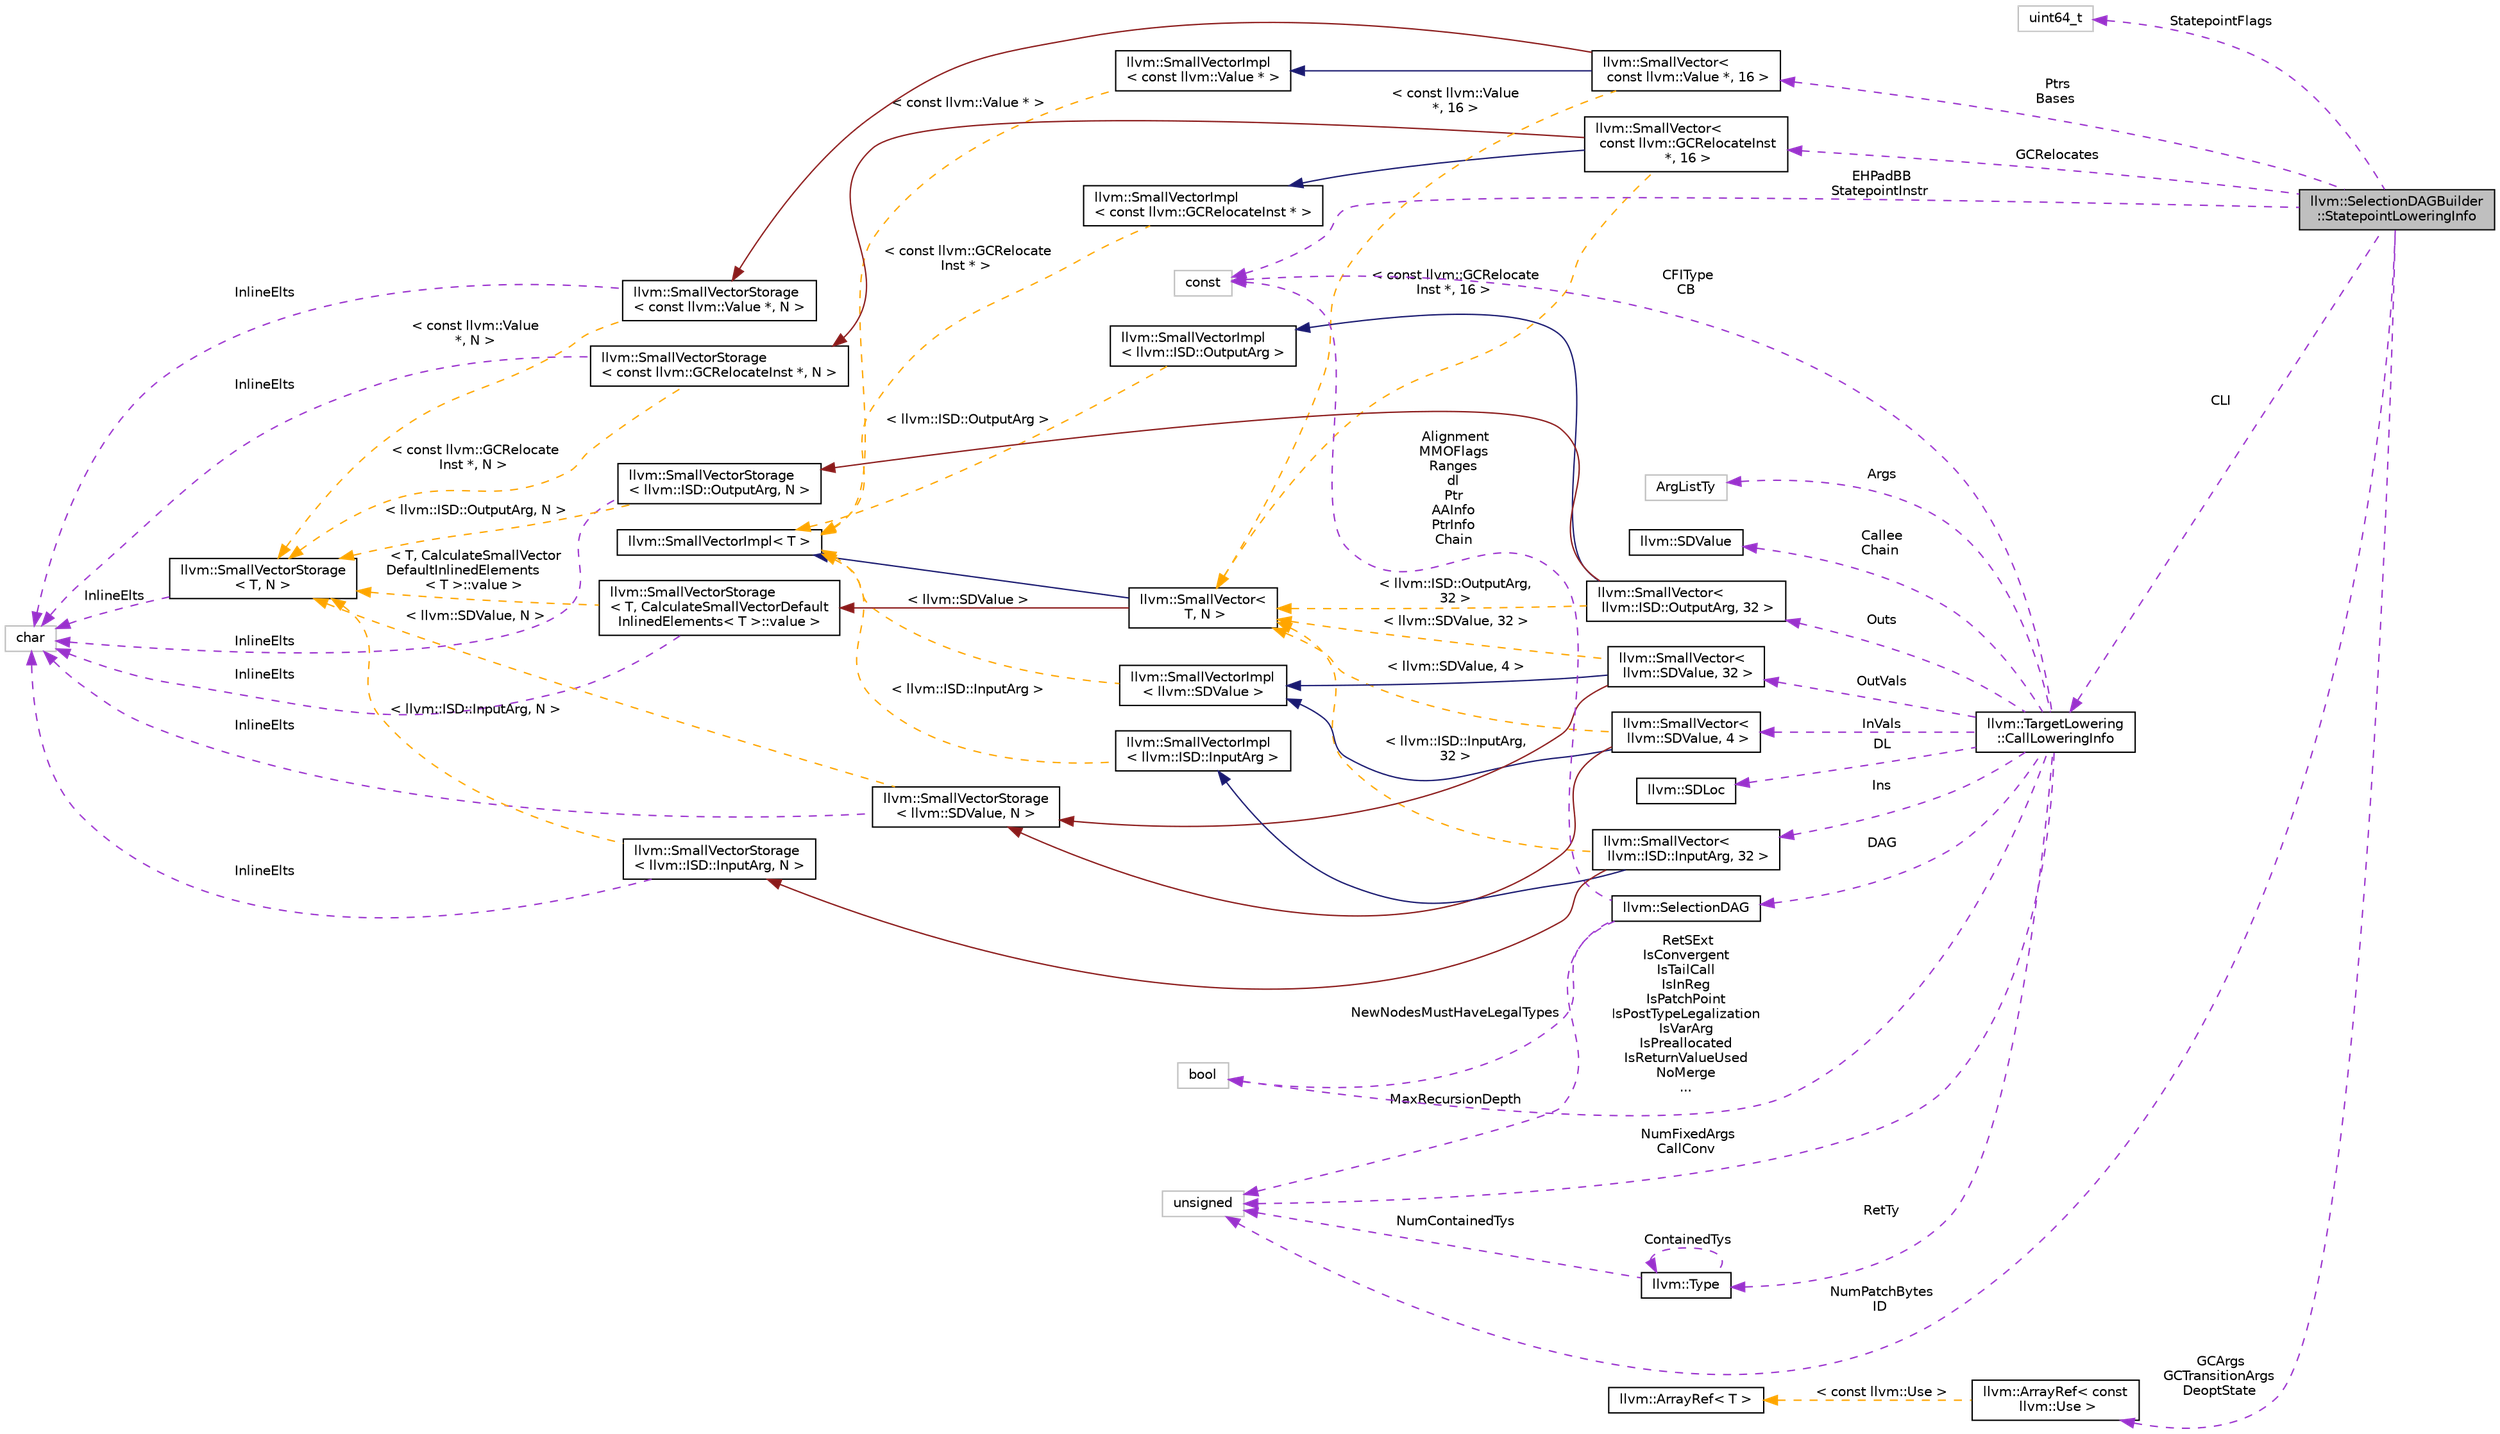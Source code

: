 digraph "llvm::SelectionDAGBuilder::StatepointLoweringInfo"
{
 // LATEX_PDF_SIZE
  bgcolor="transparent";
  edge [fontname="Helvetica",fontsize="10",labelfontname="Helvetica",labelfontsize="10"];
  node [fontname="Helvetica",fontsize="10",shape=record];
  rankdir="LR";
  Node1 [label="llvm::SelectionDAGBuilder\l::StatepointLoweringInfo",height=0.2,width=0.4,color="black", fillcolor="grey75", style="filled", fontcolor="black",tooltip="Describes a gc.statepoint or a gc.statepoint like thing for the purposes of lowering into a STATEPOIN..."];
  Node2 -> Node1 [dir="back",color="darkorchid3",fontsize="10",style="dashed",label=" StatepointFlags" ,fontname="Helvetica"];
  Node2 [label="uint64_t",height=0.2,width=0.4,color="grey75",tooltip=" "];
  Node3 -> Node1 [dir="back",color="darkorchid3",fontsize="10",style="dashed",label=" GCRelocates" ,fontname="Helvetica"];
  Node3 [label="llvm::SmallVector\<\l const llvm::GCRelocateInst\l *, 16 \>",height=0.2,width=0.4,color="black",URL="$classllvm_1_1SmallVector.html",tooltip=" "];
  Node4 -> Node3 [dir="back",color="midnightblue",fontsize="10",style="solid",fontname="Helvetica"];
  Node4 [label="llvm::SmallVectorImpl\l\< const llvm::GCRelocateInst * \>",height=0.2,width=0.4,color="black",URL="$classllvm_1_1SmallVectorImpl.html",tooltip=" "];
  Node5 -> Node4 [dir="back",color="orange",fontsize="10",style="dashed",label=" \< const llvm::GCRelocate\lInst * \>" ,fontname="Helvetica"];
  Node5 [label="llvm::SmallVectorImpl\< T \>",height=0.2,width=0.4,color="black",URL="$classllvm_1_1SmallVectorImpl.html",tooltip="This class consists of common code factored out of the SmallVector class to reduce code duplication b..."];
  Node6 -> Node3 [dir="back",color="firebrick4",fontsize="10",style="solid",fontname="Helvetica"];
  Node6 [label="llvm::SmallVectorStorage\l\< const llvm::GCRelocateInst *, N \>",height=0.2,width=0.4,color="black",URL="$structllvm_1_1SmallVectorStorage.html",tooltip=" "];
  Node7 -> Node6 [dir="back",color="darkorchid3",fontsize="10",style="dashed",label=" InlineElts" ,fontname="Helvetica"];
  Node7 [label="char",height=0.2,width=0.4,color="grey75",tooltip=" "];
  Node8 -> Node6 [dir="back",color="orange",fontsize="10",style="dashed",label=" \< const llvm::GCRelocate\lInst *, N \>" ,fontname="Helvetica"];
  Node8 [label="llvm::SmallVectorStorage\l\< T, N \>",height=0.2,width=0.4,color="black",URL="$structllvm_1_1SmallVectorStorage.html",tooltip="Storage for the SmallVector elements."];
  Node7 -> Node8 [dir="back",color="darkorchid3",fontsize="10",style="dashed",label=" InlineElts" ,fontname="Helvetica"];
  Node9 -> Node3 [dir="back",color="orange",fontsize="10",style="dashed",label=" \< const llvm::GCRelocate\lInst *, 16 \>" ,fontname="Helvetica"];
  Node9 [label="llvm::SmallVector\<\l T, N \>",height=0.2,width=0.4,color="black",URL="$classllvm_1_1SmallVector.html",tooltip="This is a 'vector' (really, a variable-sized array), optimized for the case when the array is small."];
  Node5 -> Node9 [dir="back",color="midnightblue",fontsize="10",style="solid",fontname="Helvetica"];
  Node10 -> Node9 [dir="back",color="firebrick4",fontsize="10",style="solid",fontname="Helvetica"];
  Node10 [label="llvm::SmallVectorStorage\l\< T, CalculateSmallVectorDefault\lInlinedElements\< T \>::value \>",height=0.2,width=0.4,color="black",URL="$structllvm_1_1SmallVectorStorage.html",tooltip=" "];
  Node7 -> Node10 [dir="back",color="darkorchid3",fontsize="10",style="dashed",label=" InlineElts" ,fontname="Helvetica"];
  Node8 -> Node10 [dir="back",color="orange",fontsize="10",style="dashed",label=" \< T, CalculateSmallVector\lDefaultInlinedElements\l\< T \>::value \>" ,fontname="Helvetica"];
  Node11 -> Node1 [dir="back",color="darkorchid3",fontsize="10",style="dashed",label=" Ptrs\nBases" ,fontname="Helvetica"];
  Node11 [label="llvm::SmallVector\<\l const llvm::Value *, 16 \>",height=0.2,width=0.4,color="black",URL="$classllvm_1_1SmallVector.html",tooltip=" "];
  Node12 -> Node11 [dir="back",color="midnightblue",fontsize="10",style="solid",fontname="Helvetica"];
  Node12 [label="llvm::SmallVectorImpl\l\< const llvm::Value * \>",height=0.2,width=0.4,color="black",URL="$classllvm_1_1SmallVectorImpl.html",tooltip=" "];
  Node5 -> Node12 [dir="back",color="orange",fontsize="10",style="dashed",label=" \< const llvm::Value * \>" ,fontname="Helvetica"];
  Node13 -> Node11 [dir="back",color="firebrick4",fontsize="10",style="solid",fontname="Helvetica"];
  Node13 [label="llvm::SmallVectorStorage\l\< const llvm::Value *, N \>",height=0.2,width=0.4,color="black",URL="$structllvm_1_1SmallVectorStorage.html",tooltip=" "];
  Node7 -> Node13 [dir="back",color="darkorchid3",fontsize="10",style="dashed",label=" InlineElts" ,fontname="Helvetica"];
  Node8 -> Node13 [dir="back",color="orange",fontsize="10",style="dashed",label=" \< const llvm::Value\l *, N \>" ,fontname="Helvetica"];
  Node9 -> Node11 [dir="back",color="orange",fontsize="10",style="dashed",label=" \< const llvm::Value\l *, 16 \>" ,fontname="Helvetica"];
  Node14 -> Node1 [dir="back",color="darkorchid3",fontsize="10",style="dashed",label=" CLI" ,fontname="Helvetica"];
  Node14 [label="llvm::TargetLowering\l::CallLoweringInfo",height=0.2,width=0.4,color="black",URL="$structllvm_1_1TargetLowering_1_1CallLoweringInfo.html",tooltip="This structure contains all information that is necessary for lowering calls."];
  Node15 -> Node14 [dir="back",color="darkorchid3",fontsize="10",style="dashed",label=" Outs" ,fontname="Helvetica"];
  Node15 [label="llvm::SmallVector\<\l llvm::ISD::OutputArg, 32 \>",height=0.2,width=0.4,color="black",URL="$classllvm_1_1SmallVector.html",tooltip=" "];
  Node16 -> Node15 [dir="back",color="midnightblue",fontsize="10",style="solid",fontname="Helvetica"];
  Node16 [label="llvm::SmallVectorImpl\l\< llvm::ISD::OutputArg \>",height=0.2,width=0.4,color="black",URL="$classllvm_1_1SmallVectorImpl.html",tooltip=" "];
  Node5 -> Node16 [dir="back",color="orange",fontsize="10",style="dashed",label=" \< llvm::ISD::OutputArg \>" ,fontname="Helvetica"];
  Node17 -> Node15 [dir="back",color="firebrick4",fontsize="10",style="solid",fontname="Helvetica"];
  Node17 [label="llvm::SmallVectorStorage\l\< llvm::ISD::OutputArg, N \>",height=0.2,width=0.4,color="black",URL="$structllvm_1_1SmallVectorStorage.html",tooltip=" "];
  Node7 -> Node17 [dir="back",color="darkorchid3",fontsize="10",style="dashed",label=" InlineElts" ,fontname="Helvetica"];
  Node8 -> Node17 [dir="back",color="orange",fontsize="10",style="dashed",label=" \< llvm::ISD::OutputArg, N \>" ,fontname="Helvetica"];
  Node9 -> Node15 [dir="back",color="orange",fontsize="10",style="dashed",label=" \< llvm::ISD::OutputArg,\l 32 \>" ,fontname="Helvetica"];
  Node18 -> Node14 [dir="back",color="darkorchid3",fontsize="10",style="dashed",label=" RetTy" ,fontname="Helvetica"];
  Node18 [label="llvm::Type",height=0.2,width=0.4,color="black",URL="$classllvm_1_1Type.html",tooltip="The instances of the Type class are immutable: once they are created, they are never changed."];
  Node18 -> Node18 [dir="back",color="darkorchid3",fontsize="10",style="dashed",label=" ContainedTys" ,fontname="Helvetica"];
  Node19 -> Node18 [dir="back",color="darkorchid3",fontsize="10",style="dashed",label=" NumContainedTys" ,fontname="Helvetica"];
  Node19 [label="unsigned",height=0.2,width=0.4,color="grey75",tooltip=" "];
  Node20 -> Node14 [dir="back",color="darkorchid3",fontsize="10",style="dashed",label=" Args" ,fontname="Helvetica"];
  Node20 [label="ArgListTy",height=0.2,width=0.4,color="grey75",tooltip=" "];
  Node21 -> Node14 [dir="back",color="darkorchid3",fontsize="10",style="dashed",label=" OutVals" ,fontname="Helvetica"];
  Node21 [label="llvm::SmallVector\<\l llvm::SDValue, 32 \>",height=0.2,width=0.4,color="black",URL="$classllvm_1_1SmallVector.html",tooltip=" "];
  Node22 -> Node21 [dir="back",color="midnightblue",fontsize="10",style="solid",fontname="Helvetica"];
  Node22 [label="llvm::SmallVectorImpl\l\< llvm::SDValue \>",height=0.2,width=0.4,color="black",URL="$classllvm_1_1SmallVectorImpl.html",tooltip=" "];
  Node5 -> Node22 [dir="back",color="orange",fontsize="10",style="dashed",label=" \< llvm::SDValue \>" ,fontname="Helvetica"];
  Node23 -> Node21 [dir="back",color="firebrick4",fontsize="10",style="solid",fontname="Helvetica"];
  Node23 [label="llvm::SmallVectorStorage\l\< llvm::SDValue, N \>",height=0.2,width=0.4,color="black",URL="$structllvm_1_1SmallVectorStorage.html",tooltip=" "];
  Node7 -> Node23 [dir="back",color="darkorchid3",fontsize="10",style="dashed",label=" InlineElts" ,fontname="Helvetica"];
  Node8 -> Node23 [dir="back",color="orange",fontsize="10",style="dashed",label=" \< llvm::SDValue, N \>" ,fontname="Helvetica"];
  Node9 -> Node21 [dir="back",color="orange",fontsize="10",style="dashed",label=" \< llvm::SDValue, 32 \>" ,fontname="Helvetica"];
  Node24 -> Node14 [dir="back",color="darkorchid3",fontsize="10",style="dashed",label=" Callee\nChain" ,fontname="Helvetica"];
  Node24 [label="llvm::SDValue",height=0.2,width=0.4,color="black",URL="$classllvm_1_1SDValue.html",tooltip="Unlike LLVM values, Selection DAG nodes may return multiple values as the result of a computation."];
  Node25 -> Node14 [dir="back",color="darkorchid3",fontsize="10",style="dashed",label=" DAG" ,fontname="Helvetica"];
  Node25 [label="llvm::SelectionDAG",height=0.2,width=0.4,color="black",URL="$classllvm_1_1SelectionDAG.html",tooltip="This is used to represent a portion of an LLVM function in a low-level Data Dependence DAG representa..."];
  Node26 -> Node25 [dir="back",color="darkorchid3",fontsize="10",style="dashed",label=" NewNodesMustHaveLegalTypes" ,fontname="Helvetica"];
  Node26 [label="bool",height=0.2,width=0.4,color="grey75",tooltip=" "];
  Node27 -> Node25 [dir="back",color="darkorchid3",fontsize="10",style="dashed",label=" Alignment\nMMOFlags\nRanges\ndl\nPtr\nAAInfo\nPtrInfo\nChain" ,fontname="Helvetica"];
  Node27 [label="const",height=0.2,width=0.4,color="grey75",tooltip=" "];
  Node19 -> Node25 [dir="back",color="darkorchid3",fontsize="10",style="dashed",label=" MaxRecursionDepth" ,fontname="Helvetica"];
  Node28 -> Node14 [dir="back",color="darkorchid3",fontsize="10",style="dashed",label=" InVals" ,fontname="Helvetica"];
  Node28 [label="llvm::SmallVector\<\l llvm::SDValue, 4 \>",height=0.2,width=0.4,color="black",URL="$classllvm_1_1SmallVector.html",tooltip=" "];
  Node22 -> Node28 [dir="back",color="midnightblue",fontsize="10",style="solid",fontname="Helvetica"];
  Node23 -> Node28 [dir="back",color="firebrick4",fontsize="10",style="solid",fontname="Helvetica"];
  Node9 -> Node28 [dir="back",color="orange",fontsize="10",style="dashed",label=" \< llvm::SDValue, 4 \>" ,fontname="Helvetica"];
  Node26 -> Node14 [dir="back",color="darkorchid3",fontsize="10",style="dashed",label=" RetSExt\nIsConvergent\nIsTailCall\nIsInReg\nIsPatchPoint\nIsPostTypeLegalization\nIsVarArg\nIsPreallocated\nIsReturnValueUsed\nNoMerge\n..." ,fontname="Helvetica"];
  Node29 -> Node14 [dir="back",color="darkorchid3",fontsize="10",style="dashed",label=" DL" ,fontname="Helvetica"];
  Node29 [label="llvm::SDLoc",height=0.2,width=0.4,color="black",URL="$classllvm_1_1SDLoc.html",tooltip="Wrapper class for IR location info (IR ordering and DebugLoc) to be passed into SDNode creation funct..."];
  Node27 -> Node14 [dir="back",color="darkorchid3",fontsize="10",style="dashed",label=" CFIType\nCB" ,fontname="Helvetica"];
  Node19 -> Node14 [dir="back",color="darkorchid3",fontsize="10",style="dashed",label=" NumFixedArgs\nCallConv" ,fontname="Helvetica"];
  Node30 -> Node14 [dir="back",color="darkorchid3",fontsize="10",style="dashed",label=" Ins" ,fontname="Helvetica"];
  Node30 [label="llvm::SmallVector\<\l llvm::ISD::InputArg, 32 \>",height=0.2,width=0.4,color="black",URL="$classllvm_1_1SmallVector.html",tooltip=" "];
  Node31 -> Node30 [dir="back",color="midnightblue",fontsize="10",style="solid",fontname="Helvetica"];
  Node31 [label="llvm::SmallVectorImpl\l\< llvm::ISD::InputArg \>",height=0.2,width=0.4,color="black",URL="$classllvm_1_1SmallVectorImpl.html",tooltip=" "];
  Node5 -> Node31 [dir="back",color="orange",fontsize="10",style="dashed",label=" \< llvm::ISD::InputArg \>" ,fontname="Helvetica"];
  Node32 -> Node30 [dir="back",color="firebrick4",fontsize="10",style="solid",fontname="Helvetica"];
  Node32 [label="llvm::SmallVectorStorage\l\< llvm::ISD::InputArg, N \>",height=0.2,width=0.4,color="black",URL="$structllvm_1_1SmallVectorStorage.html",tooltip=" "];
  Node7 -> Node32 [dir="back",color="darkorchid3",fontsize="10",style="dashed",label=" InlineElts" ,fontname="Helvetica"];
  Node8 -> Node32 [dir="back",color="orange",fontsize="10",style="dashed",label=" \< llvm::ISD::InputArg, N \>" ,fontname="Helvetica"];
  Node9 -> Node30 [dir="back",color="orange",fontsize="10",style="dashed",label=" \< llvm::ISD::InputArg,\l 32 \>" ,fontname="Helvetica"];
  Node19 -> Node1 [dir="back",color="darkorchid3",fontsize="10",style="dashed",label=" NumPatchBytes\nID" ,fontname="Helvetica"];
  Node27 -> Node1 [dir="back",color="darkorchid3",fontsize="10",style="dashed",label=" EHPadBB\nStatepointInstr" ,fontname="Helvetica"];
  Node33 -> Node1 [dir="back",color="darkorchid3",fontsize="10",style="dashed",label=" GCArgs\nGCTransitionArgs\nDeoptState" ,fontname="Helvetica"];
  Node33 [label="llvm::ArrayRef\< const\l llvm::Use \>",height=0.2,width=0.4,color="black",URL="$classllvm_1_1ArrayRef.html",tooltip=" "];
  Node34 -> Node33 [dir="back",color="orange",fontsize="10",style="dashed",label=" \< const llvm::Use \>" ,fontname="Helvetica"];
  Node34 [label="llvm::ArrayRef\< T \>",height=0.2,width=0.4,color="black",URL="$classllvm_1_1ArrayRef.html",tooltip="ArrayRef - Represent a constant reference to an array (0 or more elements consecutively in memory),..."];
}
